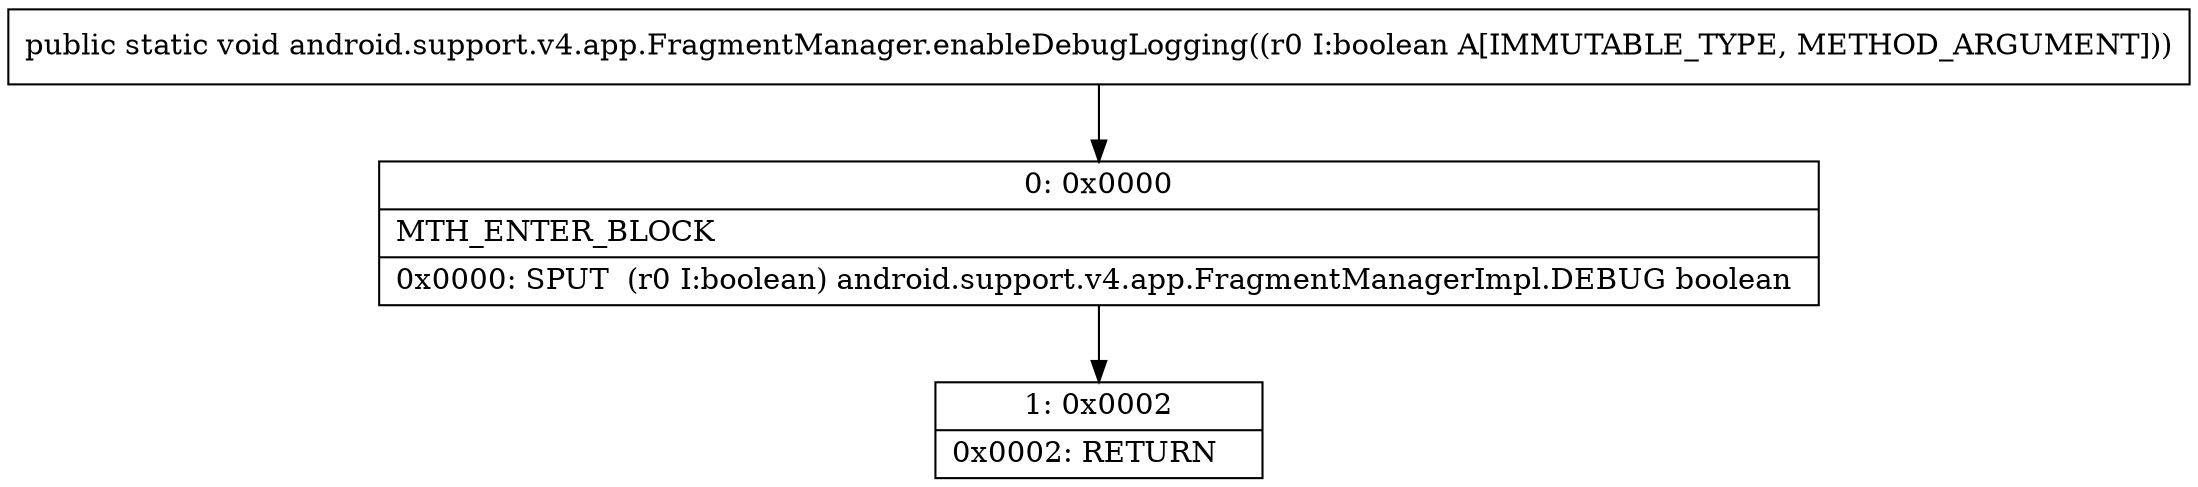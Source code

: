 digraph "CFG forandroid.support.v4.app.FragmentManager.enableDebugLogging(Z)V" {
Node_0 [shape=record,label="{0\:\ 0x0000|MTH_ENTER_BLOCK\l|0x0000: SPUT  (r0 I:boolean) android.support.v4.app.FragmentManagerImpl.DEBUG boolean \l}"];
Node_1 [shape=record,label="{1\:\ 0x0002|0x0002: RETURN   \l}"];
MethodNode[shape=record,label="{public static void android.support.v4.app.FragmentManager.enableDebugLogging((r0 I:boolean A[IMMUTABLE_TYPE, METHOD_ARGUMENT])) }"];
MethodNode -> Node_0;
Node_0 -> Node_1;
}

